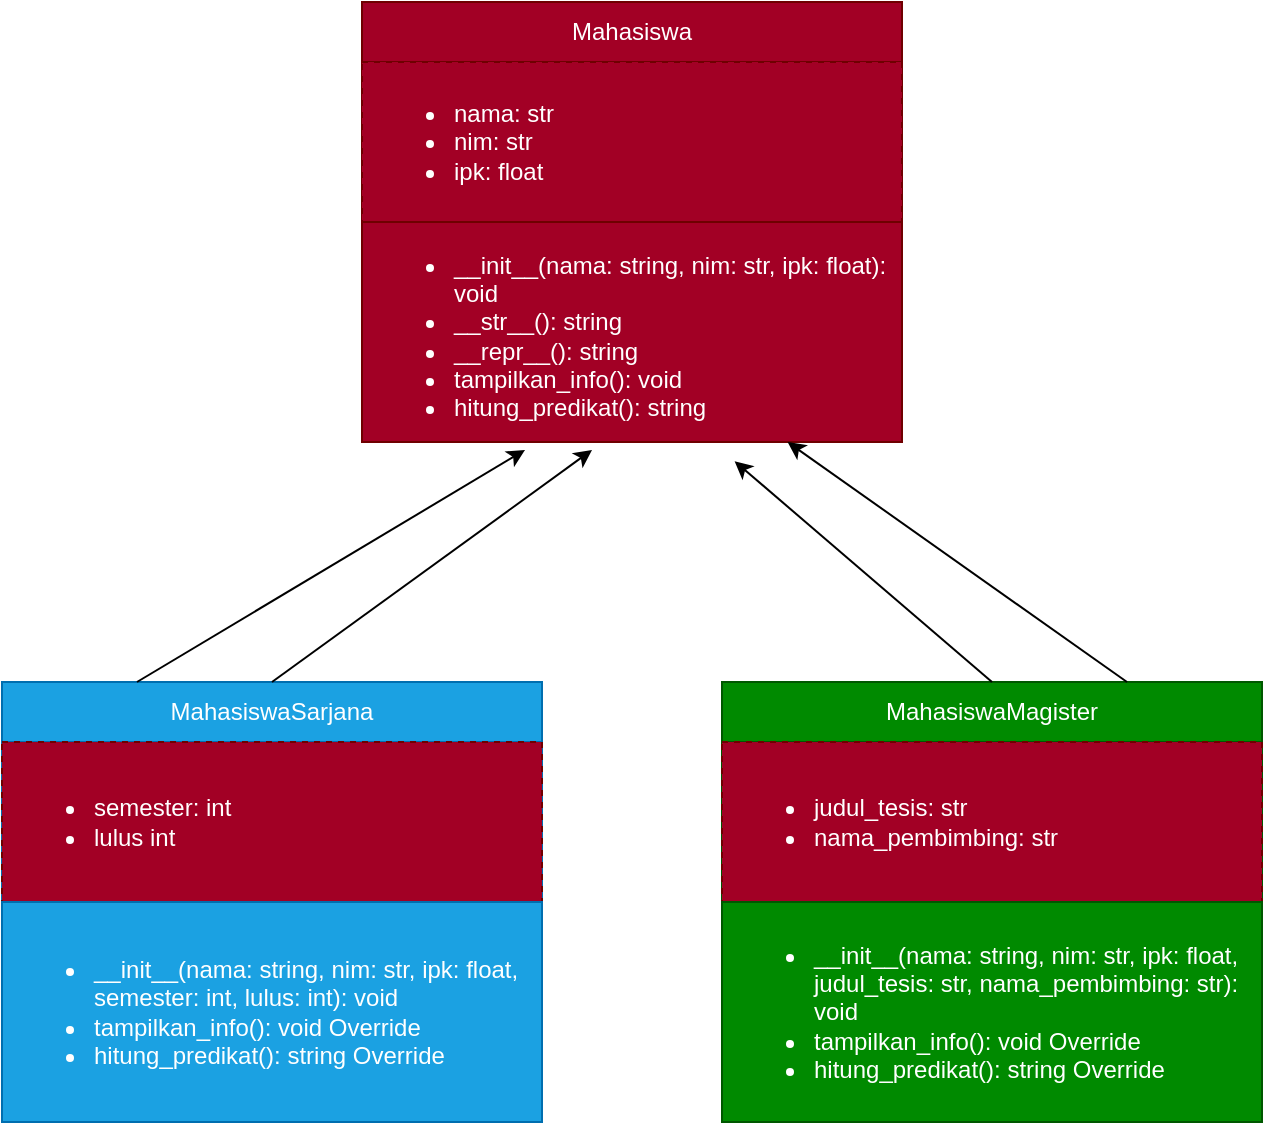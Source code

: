<mxfile version="26.2.14">
  <diagram name="Page-1" id="aXaG87wtxfz_PULeQSH1">
    <mxGraphModel dx="1055" dy="646" grid="1" gridSize="10" guides="1" tooltips="1" connect="1" arrows="1" fold="1" page="1" pageScale="1" pageWidth="850" pageHeight="1100" math="0" shadow="0">
      <root>
        <mxCell id="0" />
        <mxCell id="1" parent="0" />
        <mxCell id="sorWauNKGjCDKEAtHX4p-2" value="Mahasiswa" style="swimlane;fontStyle=0;childLayout=stackLayout;horizontal=1;startSize=30;horizontalStack=0;resizeParent=1;resizeParentMax=0;resizeLast=0;collapsible=1;marginBottom=0;whiteSpace=wrap;html=1;fillColor=#a20025;fontColor=#ffffff;strokeColor=#6F0000;" vertex="1" parent="1">
          <mxGeometry x="290" y="120" width="270" height="220" as="geometry" />
        </mxCell>
        <mxCell id="sorWauNKGjCDKEAtHX4p-3" value="&lt;ul&gt;&lt;li&gt;nama: str&lt;/li&gt;&lt;li&gt;nim: str&lt;/li&gt;&lt;li&gt;ipk: float&lt;/li&gt;&lt;/ul&gt;" style="text;strokeColor=#6F0000;fillColor=light-dark(#a20025, #ffffff);align=left;verticalAlign=middle;spacingLeft=4;spacingRight=4;overflow=hidden;points=[[0,0.5],[1,0.5]];portConstraint=eastwest;rotatable=0;whiteSpace=wrap;html=1;container=0;fontColor=#ffffff;fillStyle=auto;dashed=1;gradientColor=none;" vertex="1" parent="sorWauNKGjCDKEAtHX4p-2">
          <mxGeometry y="30" width="270" height="80" as="geometry" />
        </mxCell>
        <mxCell id="sorWauNKGjCDKEAtHX4p-4" value="&lt;ul&gt;&lt;li&gt;__init__(nama: string, nim: str, ipk: float): void&lt;/li&gt;&lt;li&gt;__str__(): string&lt;/li&gt;&lt;li&gt;__repr__(): string&lt;/li&gt;&lt;li&gt;tampilkan_info(): void&lt;/li&gt;&lt;li&gt;hitung_predikat(): string&lt;/li&gt;&lt;/ul&gt;" style="text;strokeColor=#6F0000;fillColor=light-dark(#a20025, #eeb4b4);align=left;verticalAlign=middle;spacingLeft=4;spacingRight=4;overflow=hidden;points=[[0,0.5],[1,0.5]];portConstraint=eastwest;rotatable=0;whiteSpace=wrap;html=1;fontColor=#ffffff;" vertex="1" parent="sorWauNKGjCDKEAtHX4p-2">
          <mxGeometry y="110" width="270" height="110" as="geometry" />
        </mxCell>
        <mxCell id="sorWauNKGjCDKEAtHX4p-14" value="MahasiswaSarjana" style="swimlane;fontStyle=0;childLayout=stackLayout;horizontal=1;startSize=30;horizontalStack=0;resizeParent=1;resizeParentMax=0;resizeLast=0;collapsible=1;marginBottom=0;whiteSpace=wrap;html=1;fillColor=#1ba1e2;fontColor=#ffffff;strokeColor=#006EAF;" vertex="1" parent="1">
          <mxGeometry x="110" y="460" width="270" height="220" as="geometry" />
        </mxCell>
        <mxCell id="sorWauNKGjCDKEAtHX4p-15" value="&lt;ul&gt;&lt;li&gt;semester: int&lt;/li&gt;&lt;li&gt;lulus int&lt;/li&gt;&lt;/ul&gt;" style="text;strokeColor=#6F0000;fillColor=light-dark(#a20025, #ffffff);align=left;verticalAlign=middle;spacingLeft=4;spacingRight=4;overflow=hidden;points=[[0,0.5],[1,0.5]];portConstraint=eastwest;rotatable=0;whiteSpace=wrap;html=1;container=0;fontColor=#ffffff;fillStyle=auto;dashed=1;gradientColor=none;" vertex="1" parent="sorWauNKGjCDKEAtHX4p-14">
          <mxGeometry y="30" width="270" height="80" as="geometry" />
        </mxCell>
        <mxCell id="sorWauNKGjCDKEAtHX4p-16" value="&lt;ul&gt;&lt;li&gt;__init__(nama: string, nim: str, ipk: float, semester: int, lulus: int): void&lt;/li&gt;&lt;li&gt;tampilkan_info(): void Override&lt;/li&gt;&lt;li&gt;hitung_predikat(): string Override&lt;/li&gt;&lt;/ul&gt;" style="text;strokeColor=#006EAF;fillColor=light-dark(#1ba1e2, #8ad8ff);align=left;verticalAlign=middle;spacingLeft=4;spacingRight=4;overflow=hidden;points=[[0,0.5],[1,0.5]];portConstraint=eastwest;rotatable=0;whiteSpace=wrap;html=1;fontColor=#ffffff;" vertex="1" parent="sorWauNKGjCDKEAtHX4p-14">
          <mxGeometry y="110" width="270" height="110" as="geometry" />
        </mxCell>
        <mxCell id="sorWauNKGjCDKEAtHX4p-18" value="MahasiswaMagister" style="swimlane;fontStyle=0;childLayout=stackLayout;horizontal=1;startSize=30;horizontalStack=0;resizeParent=1;resizeParentMax=0;resizeLast=0;collapsible=1;marginBottom=0;whiteSpace=wrap;html=1;fillColor=#008a00;fontColor=#ffffff;strokeColor=#005700;" vertex="1" parent="1">
          <mxGeometry x="470" y="460" width="270" height="220" as="geometry" />
        </mxCell>
        <mxCell id="sorWauNKGjCDKEAtHX4p-19" value="&lt;ul&gt;&lt;li&gt;judul_tesis: str&lt;/li&gt;&lt;li&gt;nama_pembimbing: str&lt;/li&gt;&lt;/ul&gt;" style="text;strokeColor=#6F0000;fillColor=light-dark(#a20025, #ffffff);align=left;verticalAlign=middle;spacingLeft=4;spacingRight=4;overflow=hidden;points=[[0,0.5],[1,0.5]];portConstraint=eastwest;rotatable=0;whiteSpace=wrap;html=1;container=0;fontColor=#ffffff;fillStyle=auto;dashed=1;gradientColor=none;" vertex="1" parent="sorWauNKGjCDKEAtHX4p-18">
          <mxGeometry y="30" width="270" height="80" as="geometry" />
        </mxCell>
        <mxCell id="sorWauNKGjCDKEAtHX4p-20" value="&lt;ul&gt;&lt;li&gt;__init__(nama: string, nim: str, ipk: float, judul_tesis: str, nama_pembimbing: str): void&lt;/li&gt;&lt;li&gt;tampilkan_info(): void Override&lt;/li&gt;&lt;li&gt;hitung_predikat(): string Override&lt;/li&gt;&lt;/ul&gt;" style="text;strokeColor=#005700;fillColor=light-dark(#008a00, #a3ffa3);align=left;verticalAlign=middle;spacingLeft=4;spacingRight=4;overflow=hidden;points=[[0,0.5],[1,0.5]];portConstraint=eastwest;rotatable=0;whiteSpace=wrap;html=1;fontColor=#ffffff;" vertex="1" parent="sorWauNKGjCDKEAtHX4p-18">
          <mxGeometry y="110" width="270" height="110" as="geometry" />
        </mxCell>
        <mxCell id="sorWauNKGjCDKEAtHX4p-21" value="" style="endArrow=classic;html=1;rounded=0;exitX=0.25;exitY=0;exitDx=0;exitDy=0;entryX=0.302;entryY=1.036;entryDx=0;entryDy=0;entryPerimeter=0;" edge="1" parent="1" source="sorWauNKGjCDKEAtHX4p-14" target="sorWauNKGjCDKEAtHX4p-4">
          <mxGeometry width="50" height="50" relative="1" as="geometry">
            <mxPoint x="460" y="410" as="sourcePoint" />
            <mxPoint x="510" y="360" as="targetPoint" />
          </mxGeometry>
        </mxCell>
        <mxCell id="sorWauNKGjCDKEAtHX4p-22" value="" style="endArrow=classic;html=1;rounded=0;exitX=0.5;exitY=0;exitDx=0;exitDy=0;entryX=0.426;entryY=1.036;entryDx=0;entryDy=0;entryPerimeter=0;" edge="1" parent="1" source="sorWauNKGjCDKEAtHX4p-14" target="sorWauNKGjCDKEAtHX4p-4">
          <mxGeometry width="50" height="50" relative="1" as="geometry">
            <mxPoint x="188" y="470" as="sourcePoint" />
            <mxPoint x="382" y="354" as="targetPoint" />
          </mxGeometry>
        </mxCell>
        <mxCell id="sorWauNKGjCDKEAtHX4p-23" value="" style="endArrow=classic;html=1;rounded=0;exitX=0.5;exitY=0;exitDx=0;exitDy=0;entryX=0.69;entryY=1.087;entryDx=0;entryDy=0;entryPerimeter=0;" edge="1" parent="1" source="sorWauNKGjCDKEAtHX4p-18" target="sorWauNKGjCDKEAtHX4p-4">
          <mxGeometry width="50" height="50" relative="1" as="geometry">
            <mxPoint x="255" y="470" as="sourcePoint" />
            <mxPoint x="415" y="354" as="targetPoint" />
          </mxGeometry>
        </mxCell>
        <mxCell id="sorWauNKGjCDKEAtHX4p-24" value="" style="endArrow=classic;html=1;rounded=0;exitX=0.75;exitY=0;exitDx=0;exitDy=0;" edge="1" parent="1" source="sorWauNKGjCDKEAtHX4p-18" target="sorWauNKGjCDKEAtHX4p-4">
          <mxGeometry width="50" height="50" relative="1" as="geometry">
            <mxPoint x="615" y="470" as="sourcePoint" />
            <mxPoint x="443" y="358" as="targetPoint" />
          </mxGeometry>
        </mxCell>
      </root>
    </mxGraphModel>
  </diagram>
</mxfile>
